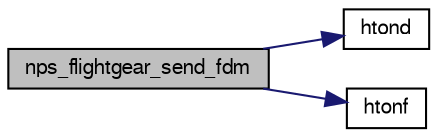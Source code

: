 digraph "nps_flightgear_send_fdm"
{
  edge [fontname="FreeSans",fontsize="10",labelfontname="FreeSans",labelfontsize="10"];
  node [fontname="FreeSans",fontsize="10",shape=record];
  rankdir="LR";
  Node1 [label="nps_flightgear_send_fdm",height=0.2,width=0.4,color="black", fillcolor="grey75", style="filled", fontcolor="black"];
  Node1 -> Node2 [color="midnightblue",fontsize="10",style="solid",fontname="FreeSans"];
  Node2 [label="htond",height=0.2,width=0.4,color="black", fillcolor="white", style="filled",URL="$nps__flightgear_8c.html#a3f9e7d521c219104395ea645243d53e1"];
  Node1 -> Node3 [color="midnightblue",fontsize="10",style="solid",fontname="FreeSans"];
  Node3 [label="htonf",height=0.2,width=0.4,color="black", fillcolor="white", style="filled",URL="$nps__flightgear_8c.html#a4ffc8f5d4b71156c5620f4d0f60d01be"];
}
